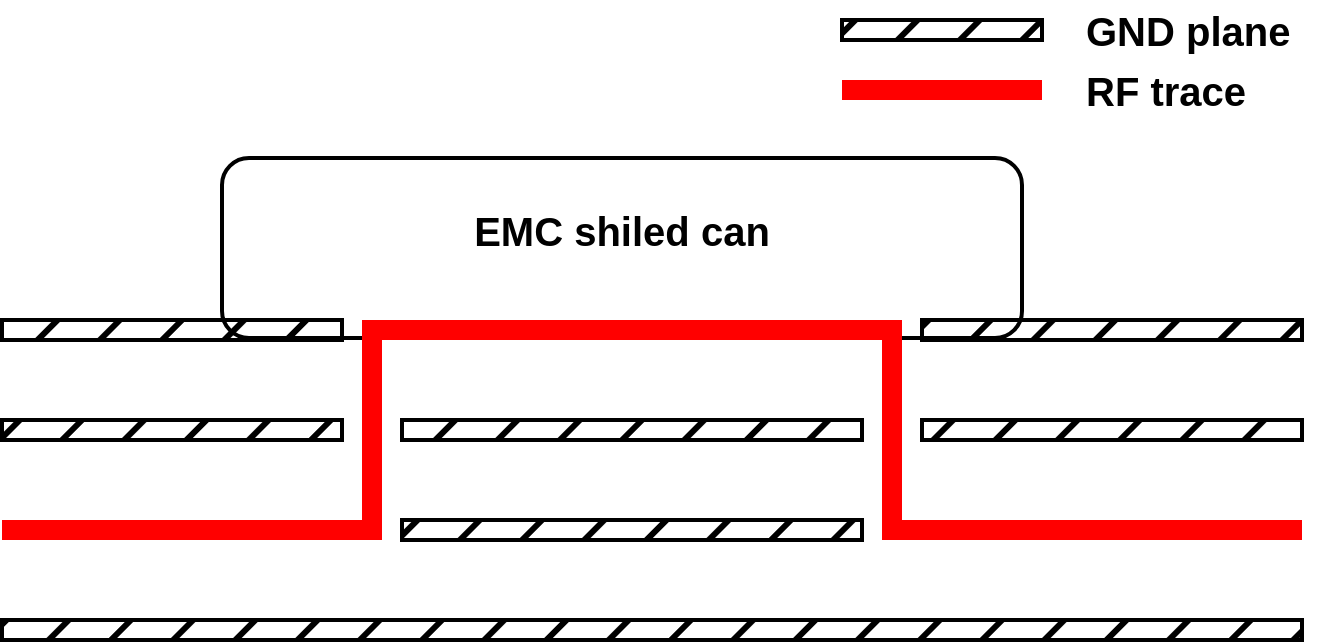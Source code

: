 <mxfile version="24.6.1" type="device">
  <diagram name="페이지-1" id="DlAuRzPXGK5VabsO_cKs">
    <mxGraphModel dx="1018" dy="693" grid="1" gridSize="10" guides="1" tooltips="1" connect="1" arrows="1" fold="1" page="1" pageScale="1" pageWidth="1654" pageHeight="1169" math="0" shadow="0">
      <root>
        <mxCell id="0" />
        <mxCell id="1" parent="0" />
        <mxCell id="HunLMTVeA2-pBkI2jJto-11" value="" style="rounded=1;whiteSpace=wrap;html=1;strokeWidth=2;" vertex="1" parent="1">
          <mxGeometry x="490" y="149" width="400" height="90" as="geometry" />
        </mxCell>
        <mxCell id="HunLMTVeA2-pBkI2jJto-1" value="" style="rounded=0;whiteSpace=wrap;html=1;fillStyle=auto;fillColor=#FF0000;strokeColor=none;strokeWidth=2;" vertex="1" parent="1">
          <mxGeometry x="560" y="230" width="260" height="10" as="geometry" />
        </mxCell>
        <mxCell id="HunLMTVeA2-pBkI2jJto-2" value="" style="rounded=0;whiteSpace=wrap;html=1;fillStyle=hatch;fillColor=#000000;strokeWidth=2;" vertex="1" parent="1">
          <mxGeometry x="580" y="280" width="230" height="10" as="geometry" />
        </mxCell>
        <mxCell id="HunLMTVeA2-pBkI2jJto-3" value="" style="rounded=0;whiteSpace=wrap;html=1;fillStyle=auto;fillColor=#FF0000;strokeColor=none;strokeWidth=2;" vertex="1" parent="1">
          <mxGeometry x="380" y="330" width="190" height="10" as="geometry" />
        </mxCell>
        <mxCell id="HunLMTVeA2-pBkI2jJto-4" value="" style="rounded=0;whiteSpace=wrap;html=1;fillStyle=hatch;fillColor=#000000;strokeWidth=2;" vertex="1" parent="1">
          <mxGeometry x="380" y="380" width="650" height="10" as="geometry" />
        </mxCell>
        <mxCell id="HunLMTVeA2-pBkI2jJto-5" value="" style="rounded=0;whiteSpace=wrap;html=1;fillColor=#000000;fillStyle=hatch;strokeWidth=2;" vertex="1" parent="1">
          <mxGeometry x="580" y="330" width="230" height="10" as="geometry" />
        </mxCell>
        <mxCell id="HunLMTVeA2-pBkI2jJto-6" value="" style="rounded=0;whiteSpace=wrap;html=1;fillStyle=auto;fillColor=#FF0000;strokeColor=none;" vertex="1" parent="1">
          <mxGeometry x="820" y="330" width="210" height="10" as="geometry" />
        </mxCell>
        <mxCell id="HunLMTVeA2-pBkI2jJto-7" value="" style="rounded=0;whiteSpace=wrap;html=1;fillStyle=auto;fillColor=#FF0000;strokeColor=none;strokeWidth=2;" vertex="1" parent="1">
          <mxGeometry x="560" y="230" width="10" height="100" as="geometry" />
        </mxCell>
        <mxCell id="HunLMTVeA2-pBkI2jJto-8" value="" style="rounded=0;whiteSpace=wrap;html=1;fillStyle=auto;fillColor=#FF0000;strokeColor=none;strokeWidth=2;" vertex="1" parent="1">
          <mxGeometry x="820" y="230" width="10" height="100" as="geometry" />
        </mxCell>
        <mxCell id="HunLMTVeA2-pBkI2jJto-9" value="" style="rounded=0;whiteSpace=wrap;html=1;fillStyle=hatch;fillColor=#000000;strokeWidth=2;" vertex="1" parent="1">
          <mxGeometry x="380" y="230" width="170" height="10" as="geometry" />
        </mxCell>
        <mxCell id="HunLMTVeA2-pBkI2jJto-10" value="" style="rounded=0;whiteSpace=wrap;html=1;fillStyle=hatch;fillColor=#000000;strokeWidth=2;" vertex="1" parent="1">
          <mxGeometry x="840" y="230" width="190" height="10" as="geometry" />
        </mxCell>
        <mxCell id="HunLMTVeA2-pBkI2jJto-12" value="" style="rounded=0;whiteSpace=wrap;html=1;fillStyle=hatch;fillColor=#000000;strokeWidth=2;" vertex="1" parent="1">
          <mxGeometry x="840" y="280" width="190" height="10" as="geometry" />
        </mxCell>
        <mxCell id="HunLMTVeA2-pBkI2jJto-13" value="" style="rounded=0;whiteSpace=wrap;html=1;fillStyle=hatch;fillColor=#000000;strokeWidth=2;" vertex="1" parent="1">
          <mxGeometry x="380" y="280" width="170" height="10" as="geometry" />
        </mxCell>
        <mxCell id="HunLMTVeA2-pBkI2jJto-16" value="" style="rounded=0;whiteSpace=wrap;html=1;fillStyle=hatch;fillColor=#000000;strokeWidth=2;" vertex="1" parent="1">
          <mxGeometry x="800" y="80" width="100" height="10" as="geometry" />
        </mxCell>
        <mxCell id="HunLMTVeA2-pBkI2jJto-17" value="" style="rounded=0;whiteSpace=wrap;html=1;fillStyle=auto;fillColor=#FF0000;strokeColor=none;" vertex="1" parent="1">
          <mxGeometry x="800" y="110" width="100" height="10" as="geometry" />
        </mxCell>
        <mxCell id="HunLMTVeA2-pBkI2jJto-18" value="RF trace" style="text;html=1;align=left;verticalAlign=middle;whiteSpace=wrap;rounded=0;fontSize=20;fontStyle=1" vertex="1" parent="1">
          <mxGeometry x="920" y="100" width="90" height="30" as="geometry" />
        </mxCell>
        <mxCell id="HunLMTVeA2-pBkI2jJto-19" value="GND plane" style="text;html=1;align=left;verticalAlign=middle;whiteSpace=wrap;rounded=0;fontSize=20;fontStyle=1" vertex="1" parent="1">
          <mxGeometry x="920" y="70" width="120" height="30" as="geometry" />
        </mxCell>
        <mxCell id="HunLMTVeA2-pBkI2jJto-20" value="EMC shiled can" style="text;html=1;align=center;verticalAlign=middle;whiteSpace=wrap;rounded=0;fontSize=20;fontStyle=1" vertex="1" parent="1">
          <mxGeometry x="590" y="170" width="200" height="30" as="geometry" />
        </mxCell>
      </root>
    </mxGraphModel>
  </diagram>
</mxfile>
